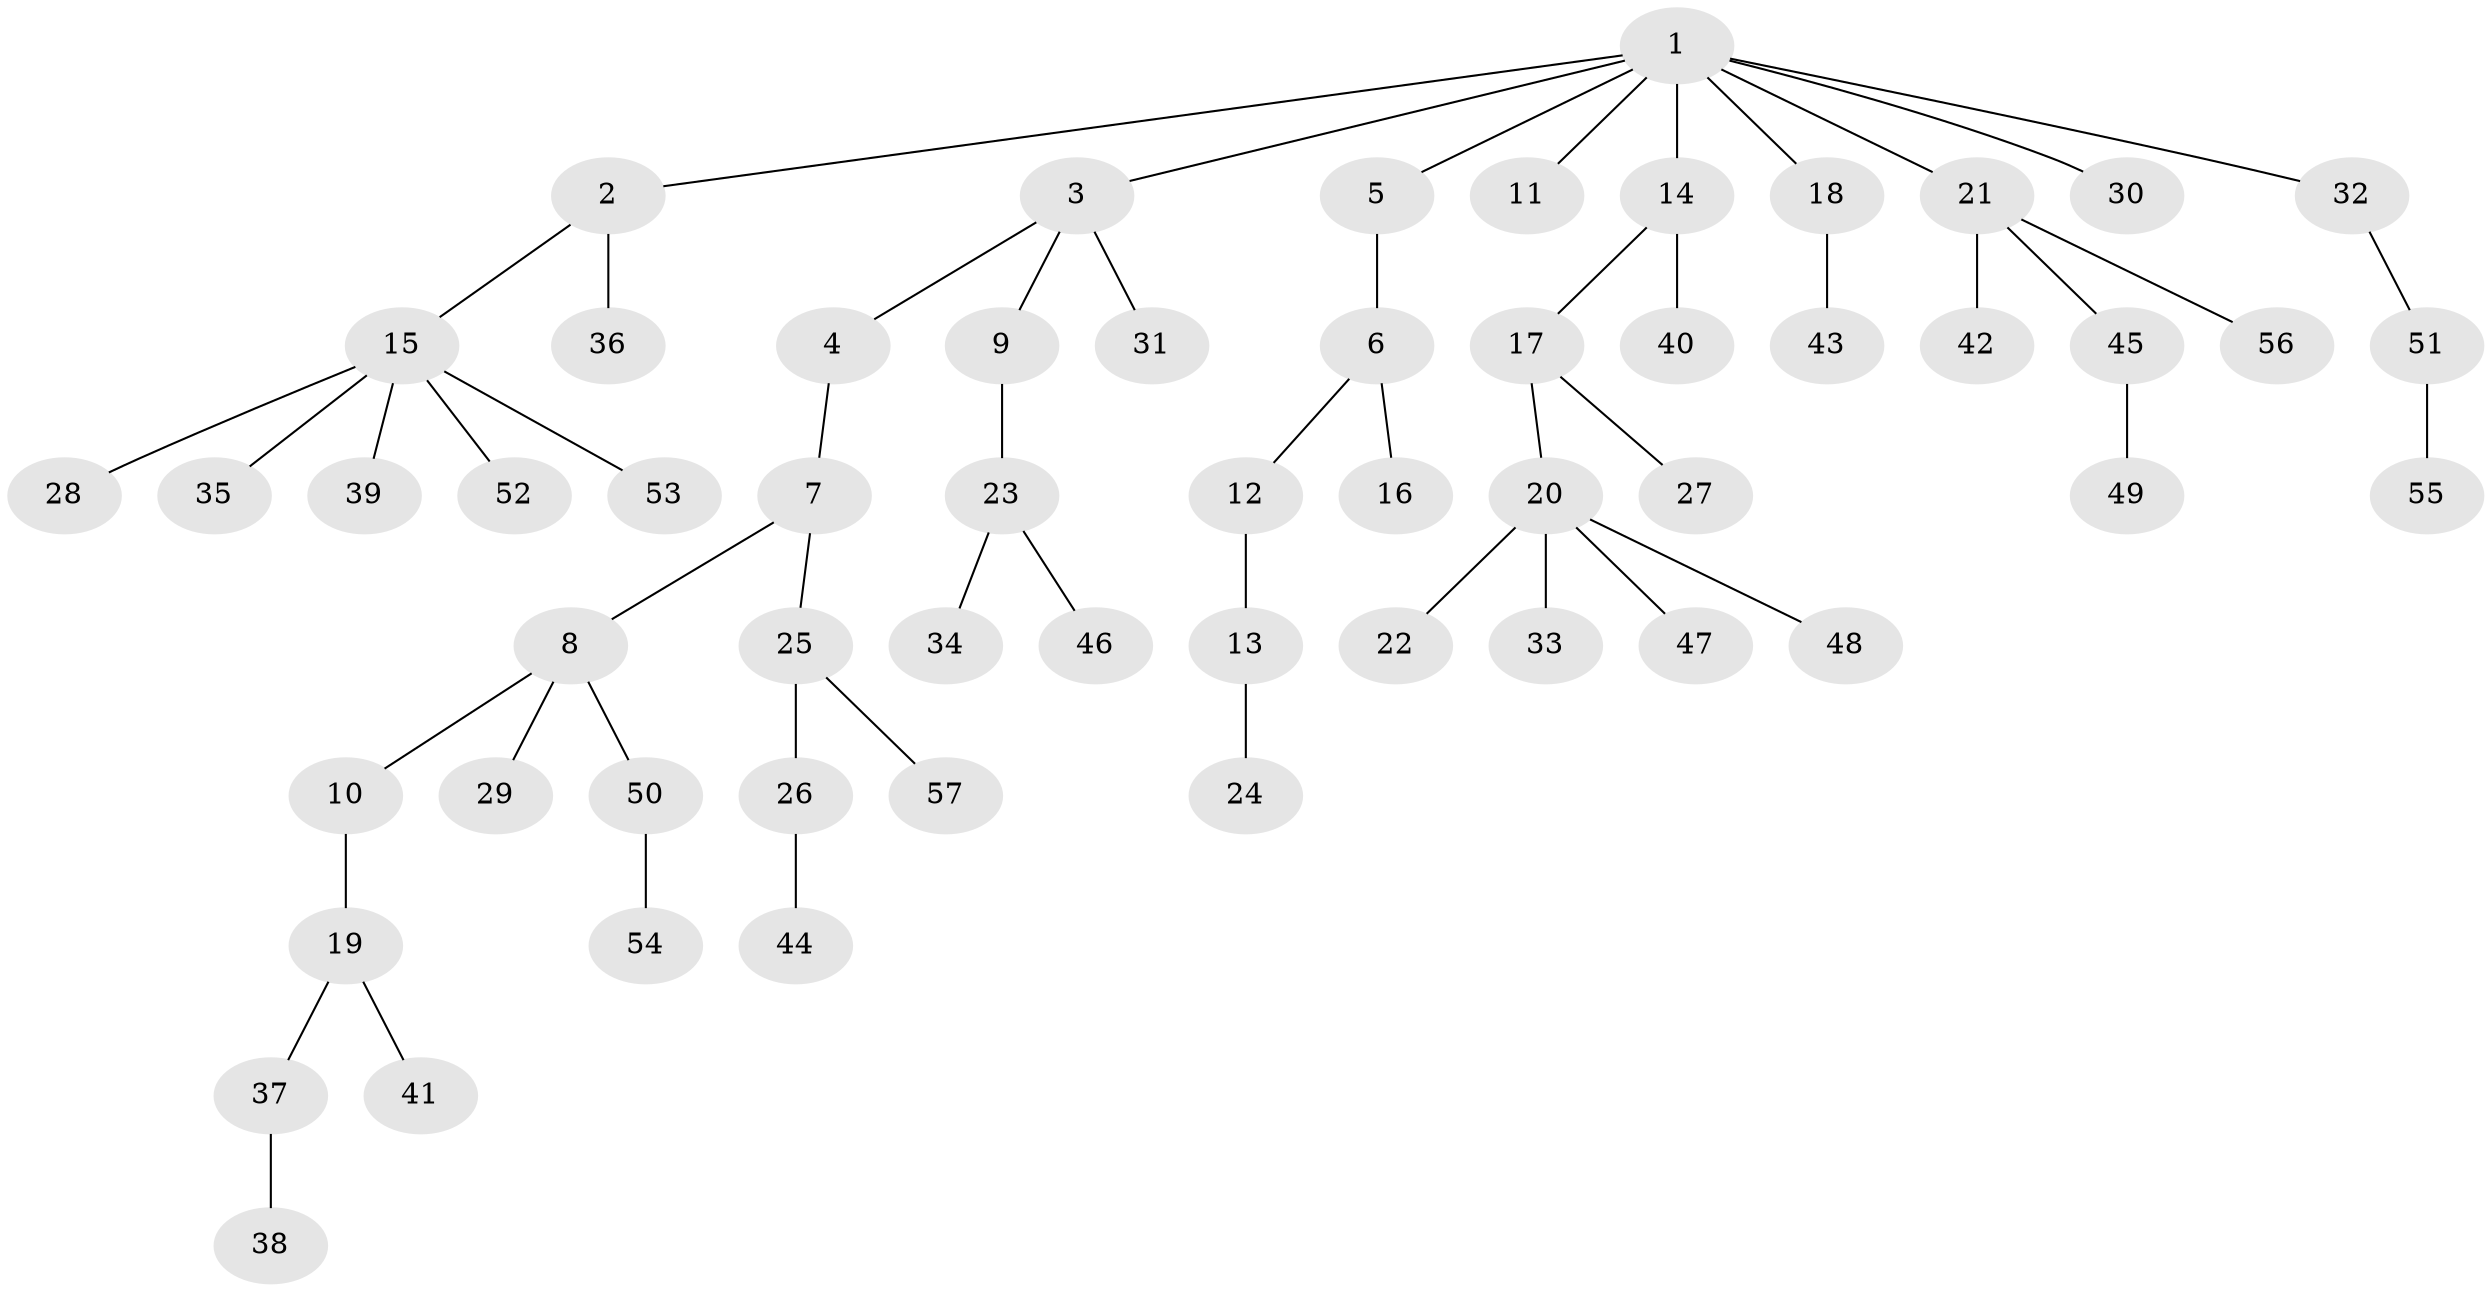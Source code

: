 // Generated by graph-tools (version 1.1) at 2025/02/03/09/25 03:02:27]
// undirected, 57 vertices, 56 edges
graph export_dot {
graph [start="1"]
  node [color=gray90,style=filled];
  1;
  2;
  3;
  4;
  5;
  6;
  7;
  8;
  9;
  10;
  11;
  12;
  13;
  14;
  15;
  16;
  17;
  18;
  19;
  20;
  21;
  22;
  23;
  24;
  25;
  26;
  27;
  28;
  29;
  30;
  31;
  32;
  33;
  34;
  35;
  36;
  37;
  38;
  39;
  40;
  41;
  42;
  43;
  44;
  45;
  46;
  47;
  48;
  49;
  50;
  51;
  52;
  53;
  54;
  55;
  56;
  57;
  1 -- 2;
  1 -- 3;
  1 -- 5;
  1 -- 11;
  1 -- 14;
  1 -- 18;
  1 -- 21;
  1 -- 30;
  1 -- 32;
  2 -- 15;
  2 -- 36;
  3 -- 4;
  3 -- 9;
  3 -- 31;
  4 -- 7;
  5 -- 6;
  6 -- 12;
  6 -- 16;
  7 -- 8;
  7 -- 25;
  8 -- 10;
  8 -- 29;
  8 -- 50;
  9 -- 23;
  10 -- 19;
  12 -- 13;
  13 -- 24;
  14 -- 17;
  14 -- 40;
  15 -- 28;
  15 -- 35;
  15 -- 39;
  15 -- 52;
  15 -- 53;
  17 -- 20;
  17 -- 27;
  18 -- 43;
  19 -- 37;
  19 -- 41;
  20 -- 22;
  20 -- 33;
  20 -- 47;
  20 -- 48;
  21 -- 42;
  21 -- 45;
  21 -- 56;
  23 -- 34;
  23 -- 46;
  25 -- 26;
  25 -- 57;
  26 -- 44;
  32 -- 51;
  37 -- 38;
  45 -- 49;
  50 -- 54;
  51 -- 55;
}
